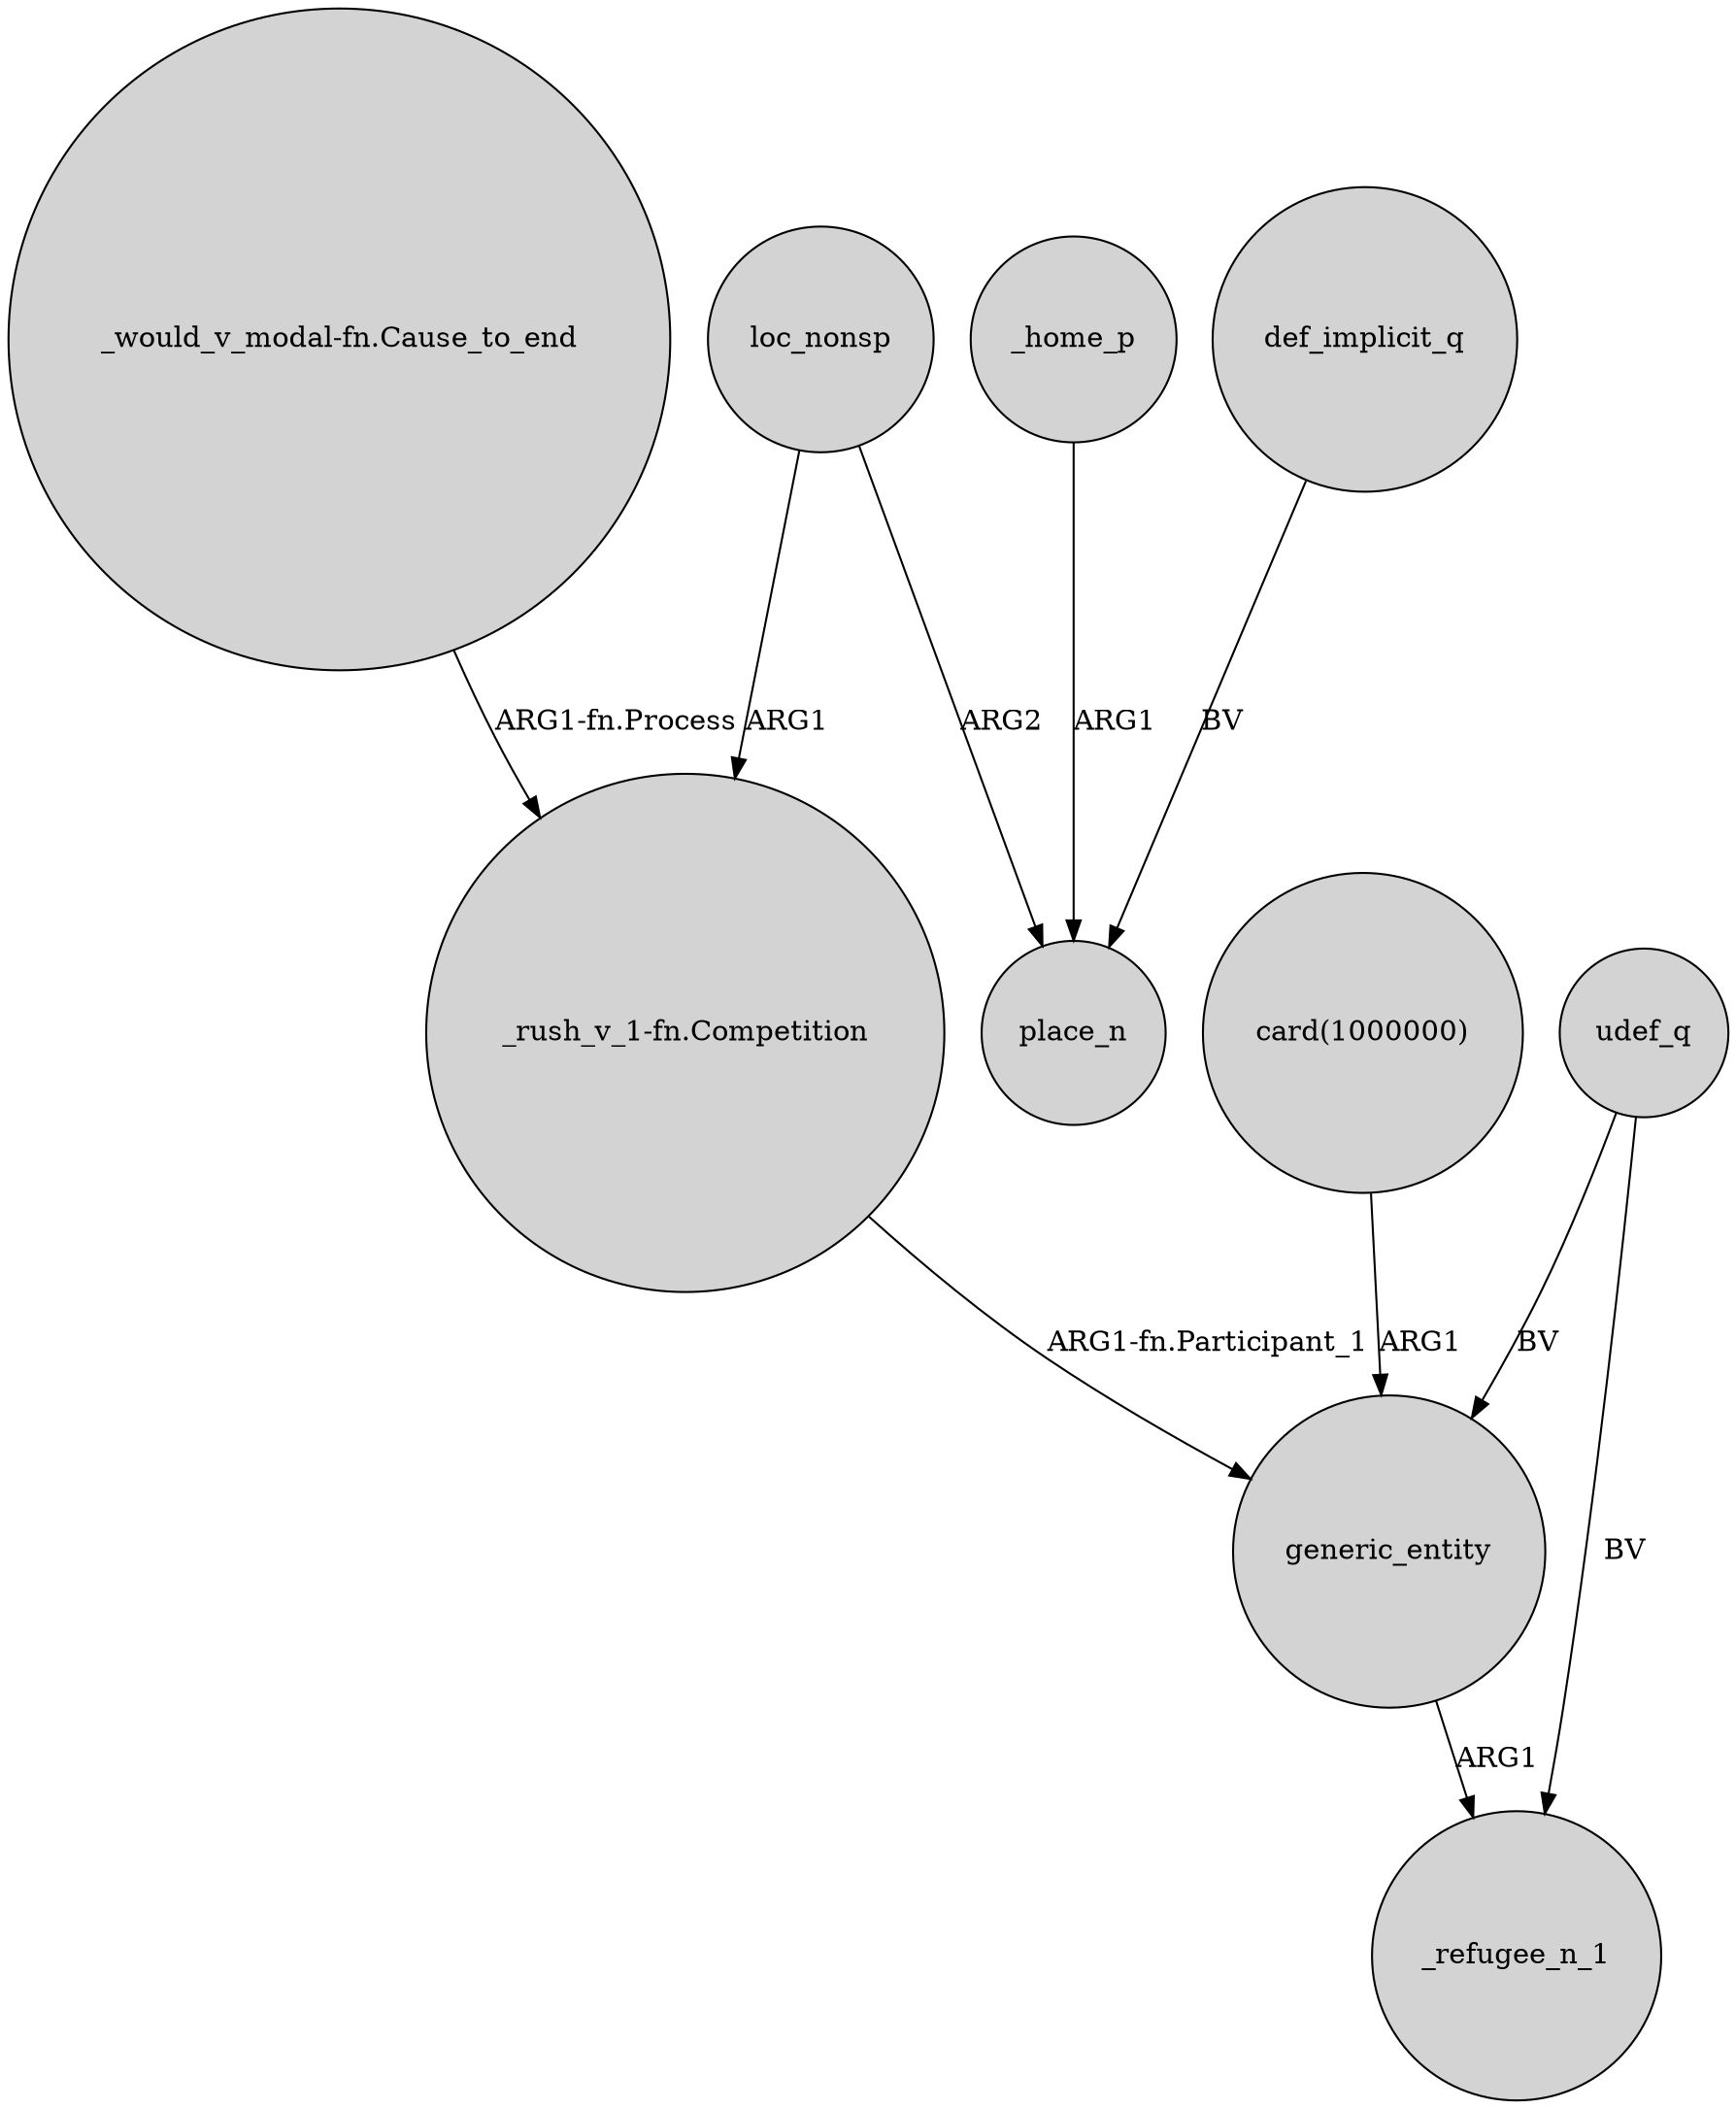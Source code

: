 digraph {
	node [shape=circle style=filled]
	loc_nonsp -> "_rush_v_1-fn.Competition" [label=ARG1]
	loc_nonsp -> place_n [label=ARG2]
	def_implicit_q -> place_n [label=BV]
	udef_q -> generic_entity [label=BV]
	generic_entity -> _refugee_n_1 [label=ARG1]
	_home_p -> place_n [label=ARG1]
	"card(1000000)" -> generic_entity [label=ARG1]
	"_would_v_modal-fn.Cause_to_end" -> "_rush_v_1-fn.Competition" [label="ARG1-fn.Process"]
	"_rush_v_1-fn.Competition" -> generic_entity [label="ARG1-fn.Participant_1"]
	udef_q -> _refugee_n_1 [label=BV]
}

